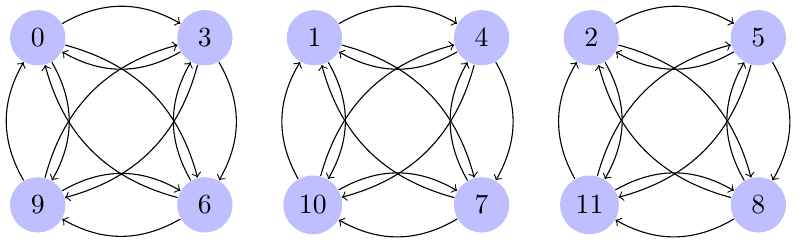 \documentclass[tikz]{standalone}
\usetikzlibrary{calc, positioning}
\begin{document}
\begin{tikzpicture}[%
    every node/.style = {circle, fill=blue!25, minimum size=2em}]

    \node (0) at (0,0) {0};
    \node (3) [right=4em of 0] {3};
    \node (6) [below=4em of 3] {6};
    \node (9) [left=4em of 6] {9};

    \foreach \Source/\Target in {
        0/3,
        0/6,
        0/9,
        3/0,
        3/6,
        3/9,
        6/0,
        6/3,
        6/9,
        9/0,
        9/3,
        9/6}
        \draw[->, bend left] (\Source) to (\Target);

    \node (1) at (10em,0) {1};
    \node (4) [right=4em of 1] {4};
    \node (7) [below=4em of 4] {7};
    \node (10) [left=4em of 7] {10};

    \foreach \Source/\Target in {
        1/4,
        1/7,
        1/10,
        4/1,
        4/7,
        4/10,
        7/1,
        7/4,
        7/10,
        10/1,
        10/4,
        10/7}
        \draw[->, bend left] (\Source) to (\Target);

    \node (2) at (20em,0) {2};
    \node (5) [right=4em of 2] {5};
    \node (8) [below=4em of 5] {8};
    \node (11) [left=4em of 8] {11};

    \foreach \Source/\Target in {
        2/5,
        2/8,
        2/11,
        5/2,
        5/8,
        5/11,
        8/2,
        8/5,
        8/11,
        11/2,
        11/5,
        11/8}
        \draw[->, bend left] (\Source) to (\Target);
\end{tikzpicture}
\end{document}
